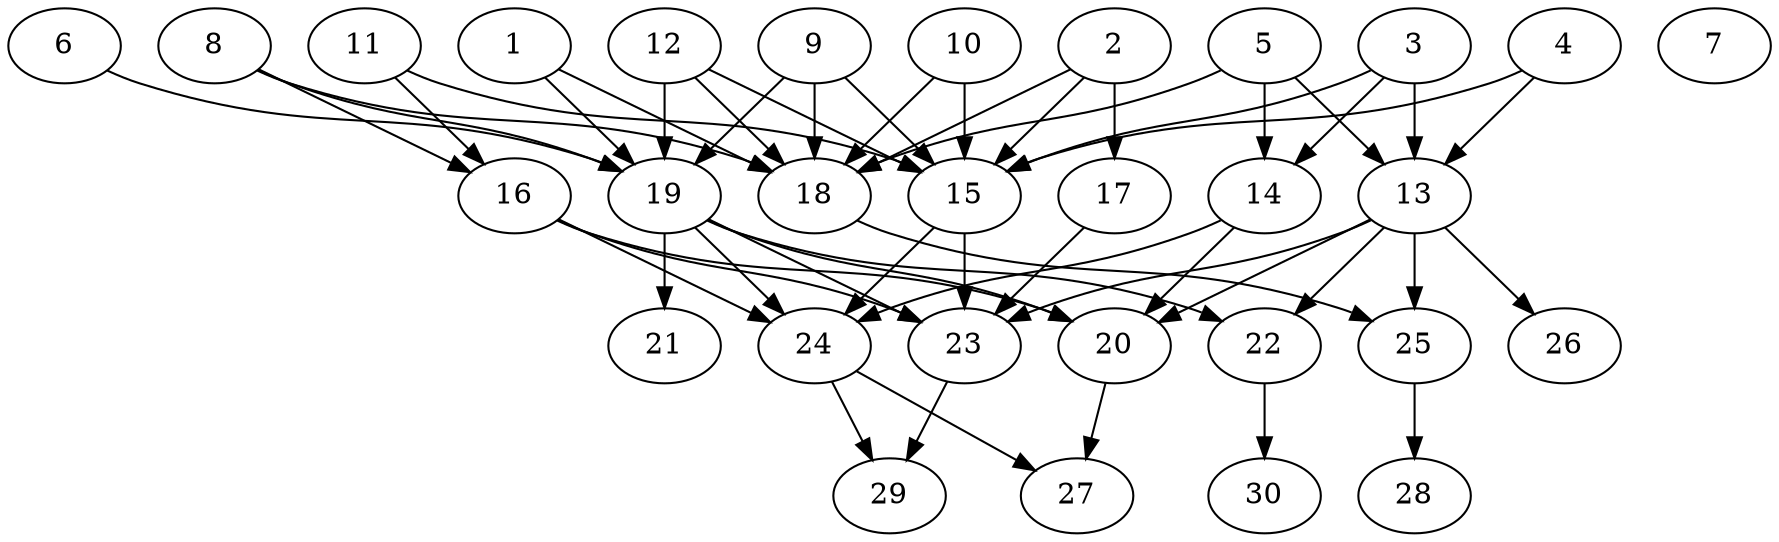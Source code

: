 // DAG automatically generated by daggen at Thu Oct  3 14:04:18 2019
// ./daggen --dot -n 30 --ccr 0.4 --fat 0.7 --regular 0.7 --density 0.6 --mindata 5242880 --maxdata 52428800 
digraph G {
  1 [size="45964800", alpha="0.14", expect_size="18385920"] 
  1 -> 18 [size ="18385920"]
  1 -> 19 [size ="18385920"]
  2 [size="24496640", alpha="0.09", expect_size="9798656"] 
  2 -> 15 [size ="9798656"]
  2 -> 17 [size ="9798656"]
  2 -> 18 [size ="9798656"]
  3 [size="65484800", alpha="0.07", expect_size="26193920"] 
  3 -> 13 [size ="26193920"]
  3 -> 14 [size ="26193920"]
  3 -> 15 [size ="26193920"]
  4 [size="51302400", alpha="0.19", expect_size="20520960"] 
  4 -> 13 [size ="20520960"]
  4 -> 15 [size ="20520960"]
  5 [size="99635200", alpha="0.08", expect_size="39854080"] 
  5 -> 13 [size ="39854080"]
  5 -> 14 [size ="39854080"]
  5 -> 18 [size ="39854080"]
  6 [size="100556800", alpha="0.19", expect_size="40222720"] 
  6 -> 19 [size ="40222720"]
  7 [size="103997440", alpha="0.09", expect_size="41598976"] 
  8 [size="18521600", alpha="0.12", expect_size="7408640"] 
  8 -> 16 [size ="7408640"]
  8 -> 18 [size ="7408640"]
  8 -> 19 [size ="7408640"]
  9 [size="81994240", alpha="0.12", expect_size="32797696"] 
  9 -> 15 [size ="32797696"]
  9 -> 18 [size ="32797696"]
  9 -> 19 [size ="32797696"]
  10 [size="76515840", alpha="0.12", expect_size="30606336"] 
  10 -> 15 [size ="30606336"]
  10 -> 18 [size ="30606336"]
  11 [size="92474880", alpha="0.01", expect_size="36989952"] 
  11 -> 15 [size ="36989952"]
  11 -> 16 [size ="36989952"]
  12 [size="55516160", alpha="0.09", expect_size="22206464"] 
  12 -> 15 [size ="22206464"]
  12 -> 18 [size ="22206464"]
  12 -> 19 [size ="22206464"]
  13 [size="110983680", alpha="0.01", expect_size="44393472"] 
  13 -> 20 [size ="44393472"]
  13 -> 22 [size ="44393472"]
  13 -> 23 [size ="44393472"]
  13 -> 25 [size ="44393472"]
  13 -> 26 [size ="44393472"]
  14 [size="34117120", alpha="0.09", expect_size="13646848"] 
  14 -> 20 [size ="13646848"]
  14 -> 24 [size ="13646848"]
  15 [size="28193280", alpha="0.18", expect_size="11277312"] 
  15 -> 23 [size ="11277312"]
  15 -> 24 [size ="11277312"]
  16 [size="74961920", alpha="0.12", expect_size="29984768"] 
  16 -> 20 [size ="29984768"]
  16 -> 23 [size ="29984768"]
  16 -> 24 [size ="29984768"]
  17 [size="67184640", alpha="0.01", expect_size="26873856"] 
  17 -> 23 [size ="26873856"]
  18 [size="118689280", alpha="0.01", expect_size="47475712"] 
  18 -> 25 [size ="47475712"]
  19 [size="72760320", alpha="0.09", expect_size="29104128"] 
  19 -> 20 [size ="29104128"]
  19 -> 21 [size ="29104128"]
  19 -> 22 [size ="29104128"]
  19 -> 23 [size ="29104128"]
  19 -> 24 [size ="29104128"]
  20 [size="25681920", alpha="0.18", expect_size="10272768"] 
  20 -> 27 [size ="10272768"]
  21 [size="98314240", alpha="0.12", expect_size="39325696"] 
  22 [size="106245120", alpha="0.08", expect_size="42498048"] 
  22 -> 30 [size ="42498048"]
  23 [size="42552320", alpha="0.13", expect_size="17020928"] 
  23 -> 29 [size ="17020928"]
  24 [size="45749760", alpha="0.04", expect_size="18299904"] 
  24 -> 27 [size ="18299904"]
  24 -> 29 [size ="18299904"]
  25 [size="97684480", alpha="0.10", expect_size="39073792"] 
  25 -> 28 [size ="39073792"]
  26 [size="87715840", alpha="0.11", expect_size="35086336"] 
  27 [size="38259200", alpha="0.07", expect_size="15303680"] 
  28 [size="43888640", alpha="0.04", expect_size="17555456"] 
  29 [size="48440320", alpha="0.13", expect_size="19376128"] 
  30 [size="101911040", alpha="0.13", expect_size="40764416"] 
}
